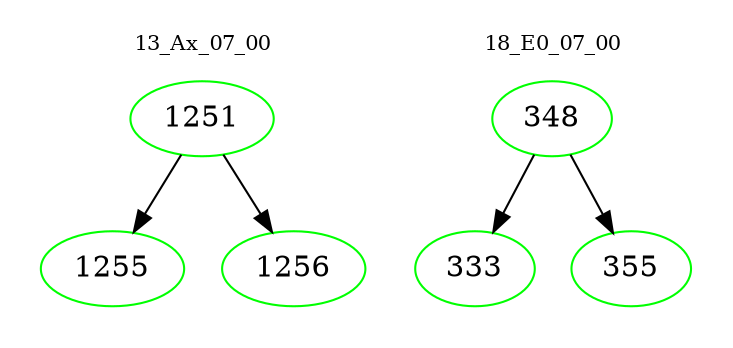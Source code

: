 digraph{
subgraph cluster_0 {
color = white
label = "13_Ax_07_00";
fontsize=10;
T0_1251 [label="1251", color="green"]
T0_1251 -> T0_1255 [color="black"]
T0_1255 [label="1255", color="green"]
T0_1251 -> T0_1256 [color="black"]
T0_1256 [label="1256", color="green"]
}
subgraph cluster_1 {
color = white
label = "18_E0_07_00";
fontsize=10;
T1_348 [label="348", color="green"]
T1_348 -> T1_333 [color="black"]
T1_333 [label="333", color="green"]
T1_348 -> T1_355 [color="black"]
T1_355 [label="355", color="green"]
}
}
